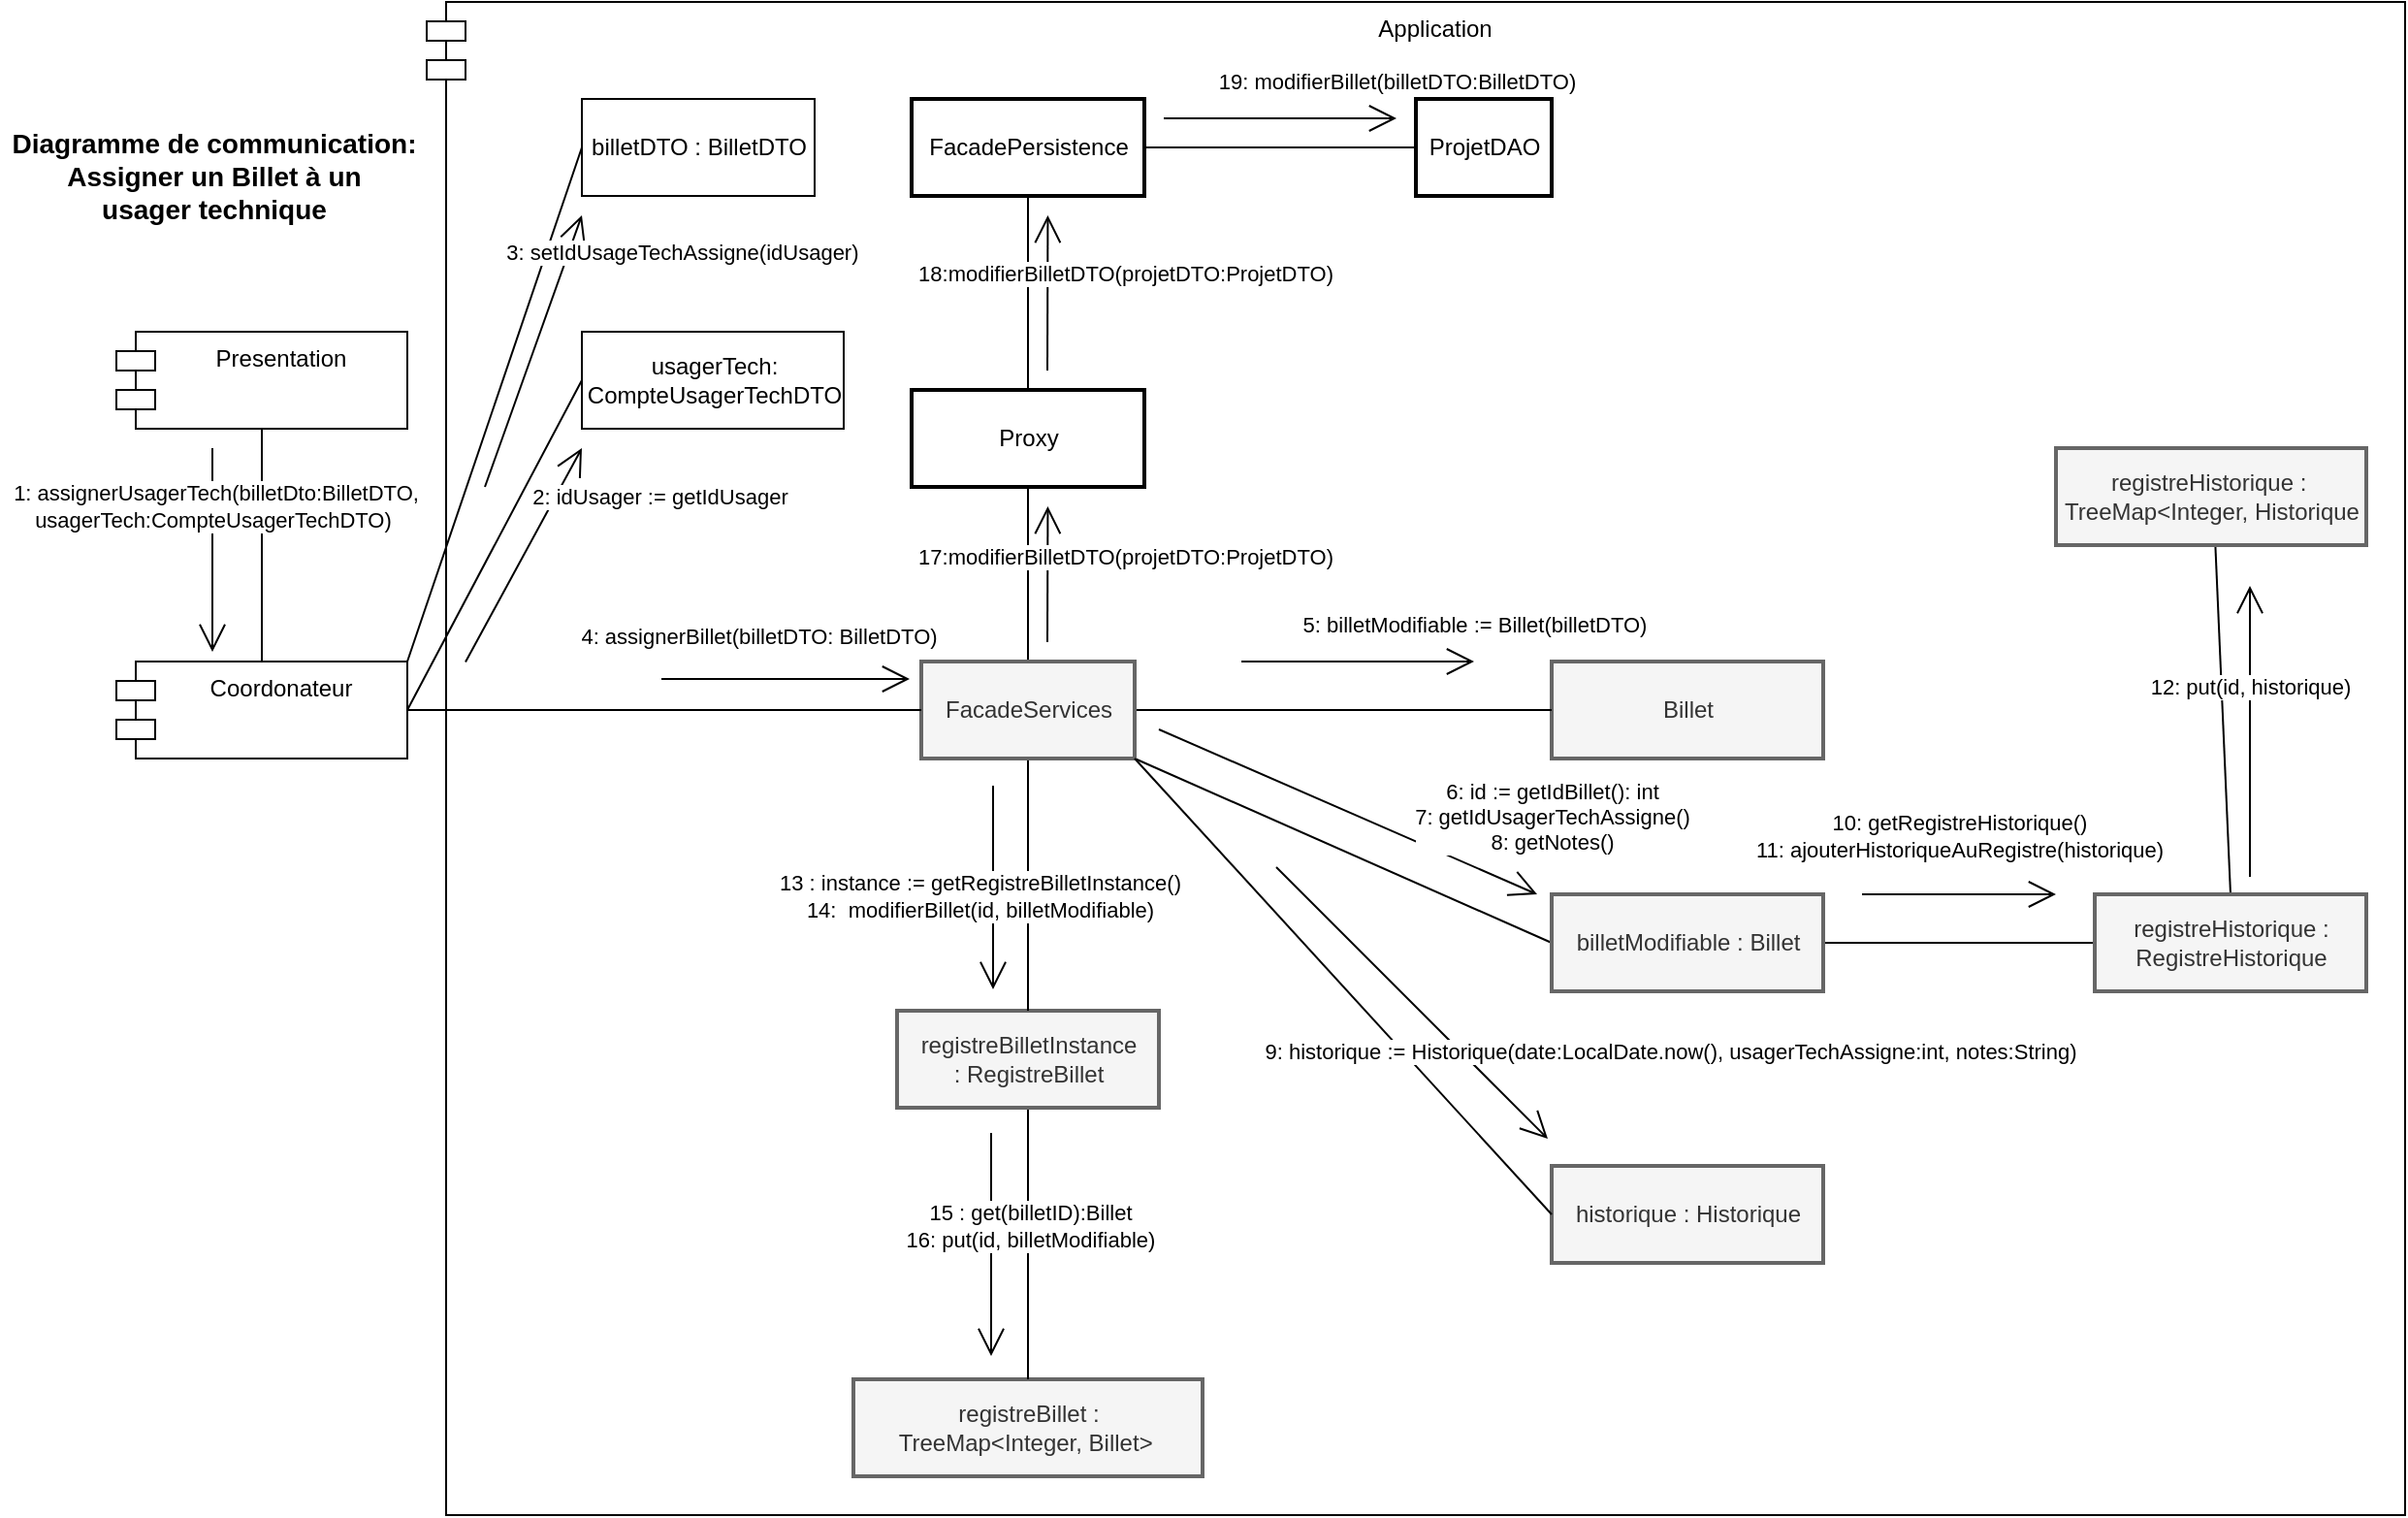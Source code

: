 <mxfile version="20.0.4" type="github">
  <diagram id="K1A0gdIgGlU09U6Z1tWm" name="Page-1">
    <mxGraphModel dx="3117" dy="2318" grid="1" gridSize="10" guides="1" tooltips="1" connect="1" arrows="1" fold="1" page="1" pageScale="1" pageWidth="850" pageHeight="1100" math="0" shadow="0">
      <root>
        <mxCell id="0" />
        <mxCell id="1" parent="0" />
        <mxCell id="Q0hlBnye1vxd4wSXMvIL-1" value="Coordonateur" style="shape=module;align=left;spacingLeft=20;align=center;verticalAlign=top;" parent="1" vertex="1">
          <mxGeometry x="-770" y="-760" width="150" height="50" as="geometry" />
        </mxCell>
        <mxCell id="Q0hlBnye1vxd4wSXMvIL-2" value="Application" style="shape=module;align=left;spacingLeft=20;align=center;verticalAlign=top;" parent="1" vertex="1">
          <mxGeometry x="-610" y="-1100" width="1020" height="780" as="geometry" />
        </mxCell>
        <mxCell id="Q0hlBnye1vxd4wSXMvIL-3" value="registreBillet : &lt;br&gt;TreeMap&amp;lt;Integer, Billet&amp;gt;&amp;nbsp;" style="html=1;strokeWidth=2;fillColor=#f5f5f5;fontColor=#333333;strokeColor=#666666;" parent="1" vertex="1">
          <mxGeometry x="-390" y="-390" width="180" height="50" as="geometry" />
        </mxCell>
        <mxCell id="Q0hlBnye1vxd4wSXMvIL-4" value="Billet" style="html=1;strokeWidth=2;fillColor=#f5f5f5;fontColor=#333333;strokeColor=#666666;" parent="1" vertex="1">
          <mxGeometry x="-30" y="-760" width="140" height="50" as="geometry" />
        </mxCell>
        <mxCell id="Q0hlBnye1vxd4wSXMvIL-6" style="edgeStyle=orthogonalEdgeStyle;rounded=0;orthogonalLoop=1;jettySize=auto;html=1;exitX=0.5;exitY=1;exitDx=0;exitDy=0;entryX=0.5;entryY=0;entryDx=0;entryDy=0;endArrow=none;endFill=0;" parent="1" source="Q0hlBnye1vxd4wSXMvIL-7" target="Q0hlBnye1vxd4wSXMvIL-3" edge="1">
          <mxGeometry relative="1" as="geometry" />
        </mxCell>
        <mxCell id="Q0hlBnye1vxd4wSXMvIL-7" value="registreBilletInstance &lt;br&gt;: RegistreBillet" style="html=1;strokeWidth=2;fillColor=#f5f5f5;fontColor=#333333;strokeColor=#666666;" parent="1" vertex="1">
          <mxGeometry x="-367.5" y="-580" width="135" height="50" as="geometry" />
        </mxCell>
        <mxCell id="Q0hlBnye1vxd4wSXMvIL-8" style="edgeStyle=orthogonalEdgeStyle;rounded=0;orthogonalLoop=1;jettySize=auto;html=1;entryX=0.5;entryY=0;entryDx=0;entryDy=0;endArrow=none;endFill=0;" parent="1" source="Q0hlBnye1vxd4wSXMvIL-9" target="Q0hlBnye1vxd4wSXMvIL-7" edge="1">
          <mxGeometry relative="1" as="geometry" />
        </mxCell>
        <mxCell id="s4aZlPcwz5mY8ynWsoka-8" style="edgeStyle=orthogonalEdgeStyle;rounded=0;orthogonalLoop=1;jettySize=auto;html=1;endArrow=none;endFill=0;" parent="1" source="Q0hlBnye1vxd4wSXMvIL-9" target="Q0hlBnye1vxd4wSXMvIL-4" edge="1">
          <mxGeometry relative="1" as="geometry" />
        </mxCell>
        <mxCell id="rW0M4Xy_rFsf5ODnMl7E-7" style="rounded=0;orthogonalLoop=1;jettySize=auto;html=1;entryX=0;entryY=0.5;entryDx=0;entryDy=0;exitX=1;exitY=1;exitDx=0;exitDy=0;endArrow=none;endFill=0;" parent="1" source="Q0hlBnye1vxd4wSXMvIL-9" target="rW0M4Xy_rFsf5ODnMl7E-4" edge="1">
          <mxGeometry relative="1" as="geometry" />
        </mxCell>
        <mxCell id="YOQWvfRqO_vfq4cSrj6_-11" style="edgeStyle=orthogonalEdgeStyle;rounded=0;orthogonalLoop=1;jettySize=auto;html=1;entryX=0.5;entryY=1;entryDx=0;entryDy=0;endArrow=none;endFill=0;" edge="1" parent="1" source="Q0hlBnye1vxd4wSXMvIL-9" target="YOQWvfRqO_vfq4cSrj6_-2">
          <mxGeometry relative="1" as="geometry" />
        </mxCell>
        <mxCell id="Q0hlBnye1vxd4wSXMvIL-9" value="FacadeServices" style="html=1;strokeWidth=2;fillColor=#f5f5f5;fontColor=#333333;strokeColor=#666666;" parent="1" vertex="1">
          <mxGeometry x="-355" y="-760" width="110" height="50" as="geometry" />
        </mxCell>
        <mxCell id="Q0hlBnye1vxd4wSXMvIL-10" value="" style="endArrow=open;endFill=1;endSize=12;html=1;rounded=0;" parent="1" edge="1">
          <mxGeometry width="160" relative="1" as="geometry">
            <mxPoint x="-489" y="-751" as="sourcePoint" />
            <mxPoint x="-361" y="-751" as="targetPoint" />
          </mxGeometry>
        </mxCell>
        <mxCell id="Q0hlBnye1vxd4wSXMvIL-11" value="4: assignerBillet(billetDTO: BilletDTO)" style="edgeLabel;html=1;align=center;verticalAlign=middle;resizable=0;points=[];" parent="Q0hlBnye1vxd4wSXMvIL-10" connectable="0" vertex="1">
          <mxGeometry x="0.176" relative="1" as="geometry">
            <mxPoint x="-26" y="-22" as="offset" />
          </mxGeometry>
        </mxCell>
        <mxCell id="Q0hlBnye1vxd4wSXMvIL-12" value="" style="endArrow=open;endFill=1;endSize=12;html=1;rounded=0;exitX=1;exitY=0.5;exitDx=0;exitDy=0;" parent="1" edge="1">
          <mxGeometry width="160" relative="1" as="geometry">
            <mxPoint x="-232.5" y="-725" as="sourcePoint" />
            <mxPoint x="-37.5" y="-640" as="targetPoint" />
          </mxGeometry>
        </mxCell>
        <mxCell id="Q0hlBnye1vxd4wSXMvIL-13" value="6: id := getIdBillet(): int&lt;br&gt;7: getIdUsagerTechAssigne()&lt;br&gt;8: getNotes()" style="edgeLabel;html=1;align=center;verticalAlign=middle;resizable=0;points=[];" parent="Q0hlBnye1vxd4wSXMvIL-12" connectable="0" vertex="1">
          <mxGeometry x="0.176" relative="1" as="geometry">
            <mxPoint x="88" y="-5" as="offset" />
          </mxGeometry>
        </mxCell>
        <mxCell id="Q0hlBnye1vxd4wSXMvIL-14" value="" style="endArrow=open;endFill=1;endSize=12;html=1;rounded=0;" parent="1" edge="1">
          <mxGeometry width="160" relative="1" as="geometry">
            <mxPoint x="-318" y="-696" as="sourcePoint" />
            <mxPoint x="-318" y="-591" as="targetPoint" />
            <Array as="points" />
          </mxGeometry>
        </mxCell>
        <mxCell id="Q0hlBnye1vxd4wSXMvIL-15" value="13 : instance := getRegistreBilletInstance()&lt;br&gt;14: &amp;nbsp;modifierBillet(id, billetModifiable)" style="edgeLabel;html=1;align=center;verticalAlign=middle;resizable=0;points=[];" parent="Q0hlBnye1vxd4wSXMvIL-14" connectable="0" vertex="1">
          <mxGeometry x="0.176" relative="1" as="geometry">
            <mxPoint x="-7" y="-5" as="offset" />
          </mxGeometry>
        </mxCell>
        <mxCell id="Q0hlBnye1vxd4wSXMvIL-16" value="" style="endArrow=open;endFill=1;endSize=12;html=1;rounded=0;" parent="1" edge="1">
          <mxGeometry width="160" relative="1" as="geometry">
            <mxPoint x="-319" y="-517" as="sourcePoint" />
            <mxPoint x="-319" y="-402" as="targetPoint" />
          </mxGeometry>
        </mxCell>
        <mxCell id="Q0hlBnye1vxd4wSXMvIL-17" value="15 : get(billetID):Billet&lt;br&gt;16: put(id, billetModifiable)" style="edgeLabel;html=1;align=center;verticalAlign=middle;resizable=0;points=[];" parent="Q0hlBnye1vxd4wSXMvIL-16" connectable="0" vertex="1">
          <mxGeometry x="0.176" relative="1" as="geometry">
            <mxPoint x="20" y="-20" as="offset" />
          </mxGeometry>
        </mxCell>
        <mxCell id="Q0hlBnye1vxd4wSXMvIL-18" value="" style="endArrow=none;html=1;rounded=0;exitX=1;exitY=0.5;exitDx=0;exitDy=0;entryX=0;entryY=0.5;entryDx=0;entryDy=0;" parent="1" source="Q0hlBnye1vxd4wSXMvIL-1" target="Q0hlBnye1vxd4wSXMvIL-9" edge="1">
          <mxGeometry width="50" height="50" relative="1" as="geometry">
            <mxPoint x="-110" y="-590" as="sourcePoint" />
            <mxPoint x="-60" y="-640" as="targetPoint" />
          </mxGeometry>
        </mxCell>
        <mxCell id="Q0hlBnye1vxd4wSXMvIL-20" value="Diagramme de communication:&lt;br style=&quot;font-size: 14px;&quot;&gt;Assigner un Billet à un&lt;br&gt;usager technique" style="text;html=1;align=center;verticalAlign=middle;resizable=0;points=[];autosize=1;strokeColor=none;fillColor=none;fontStyle=1;fontSize=14;" parent="1" vertex="1">
          <mxGeometry x="-830" y="-1040" width="220" height="60" as="geometry" />
        </mxCell>
        <mxCell id="UpY99hM2pIeia6sripPj-9" style="edgeStyle=none;rounded=0;orthogonalLoop=1;jettySize=auto;html=1;exitX=0;exitY=0.5;exitDx=0;exitDy=0;entryX=1;entryY=0.5;entryDx=0;entryDy=0;endArrow=none;endFill=0;" parent="1" source="s4aZlPcwz5mY8ynWsoka-1" target="Q0hlBnye1vxd4wSXMvIL-1" edge="1">
          <mxGeometry relative="1" as="geometry" />
        </mxCell>
        <mxCell id="s4aZlPcwz5mY8ynWsoka-1" value="usagerTech:&lt;br&gt;CompteUsagerTechDTO" style="html=1;" parent="1" vertex="1">
          <mxGeometry x="-530" y="-930" width="135" height="50" as="geometry" />
        </mxCell>
        <mxCell id="rW0M4Xy_rFsf5ODnMl7E-1" value="historique : Historique" style="html=1;strokeWidth=2;fillColor=#f5f5f5;fontColor=#333333;strokeColor=#666666;" parent="1" vertex="1">
          <mxGeometry x="-30" y="-500" width="140" height="50" as="geometry" />
        </mxCell>
        <mxCell id="rW0M4Xy_rFsf5ODnMl7E-13" style="edgeStyle=none;rounded=0;orthogonalLoop=1;jettySize=auto;html=1;exitX=0.5;exitY=0;exitDx=0;exitDy=0;entryX=0.5;entryY=0;entryDx=0;entryDy=0;endArrow=none;endFill=0;" parent="1" source="rW0M4Xy_rFsf5ODnMl7E-2" target="rW0M4Xy_rFsf5ODnMl7E-3" edge="1">
          <mxGeometry relative="1" as="geometry" />
        </mxCell>
        <mxCell id="rW0M4Xy_rFsf5ODnMl7E-2" value="registreHistorique :&amp;nbsp;&lt;br&gt;TreeMap&amp;lt;Integer, Historique" style="html=1;strokeWidth=2;fillColor=#f5f5f5;fontColor=#333333;strokeColor=#666666;" parent="1" vertex="1">
          <mxGeometry x="230" y="-870" width="160" height="50" as="geometry" />
        </mxCell>
        <mxCell id="rW0M4Xy_rFsf5ODnMl7E-14" style="edgeStyle=none;rounded=0;orthogonalLoop=1;jettySize=auto;html=1;entryX=1;entryY=0.5;entryDx=0;entryDy=0;endArrow=none;endFill=0;" parent="1" source="rW0M4Xy_rFsf5ODnMl7E-3" target="rW0M4Xy_rFsf5ODnMl7E-4" edge="1">
          <mxGeometry relative="1" as="geometry" />
        </mxCell>
        <mxCell id="rW0M4Xy_rFsf5ODnMl7E-3" value="registreHistorique : &lt;br&gt;RegistreHistorique" style="html=1;strokeWidth=2;fillColor=#f5f5f5;fontColor=#333333;strokeColor=#666666;" parent="1" vertex="1">
          <mxGeometry x="250" y="-640" width="140" height="50" as="geometry" />
        </mxCell>
        <mxCell id="rW0M4Xy_rFsf5ODnMl7E-8" style="edgeStyle=none;rounded=0;orthogonalLoop=1;jettySize=auto;html=1;entryX=0;entryY=0.5;entryDx=0;entryDy=0;endArrow=none;endFill=0;exitX=1;exitY=1;exitDx=0;exitDy=0;" parent="1" source="Q0hlBnye1vxd4wSXMvIL-9" target="rW0M4Xy_rFsf5ODnMl7E-1" edge="1">
          <mxGeometry relative="1" as="geometry" />
        </mxCell>
        <mxCell id="rW0M4Xy_rFsf5ODnMl7E-4" value="billetModifiable : Billet" style="html=1;strokeWidth=2;fillColor=#f5f5f5;fontColor=#333333;strokeColor=#666666;" parent="1" vertex="1">
          <mxGeometry x="-30" y="-640" width="140" height="50" as="geometry" />
        </mxCell>
        <mxCell id="rW0M4Xy_rFsf5ODnMl7E-5" value="" style="endArrow=open;endFill=1;endSize=12;html=1;rounded=0;" parent="1" edge="1">
          <mxGeometry width="160" relative="1" as="geometry">
            <mxPoint x="-190" y="-760" as="sourcePoint" />
            <mxPoint x="-70" y="-760" as="targetPoint" />
          </mxGeometry>
        </mxCell>
        <mxCell id="rW0M4Xy_rFsf5ODnMl7E-6" value="5: billetModifiable := Billet(billetDTO)" style="edgeLabel;html=1;align=center;verticalAlign=middle;resizable=0;points=[];" parent="rW0M4Xy_rFsf5ODnMl7E-5" connectable="0" vertex="1">
          <mxGeometry x="0.176" relative="1" as="geometry">
            <mxPoint x="49" y="-19" as="offset" />
          </mxGeometry>
        </mxCell>
        <mxCell id="rW0M4Xy_rFsf5ODnMl7E-9" value="" style="endArrow=open;endFill=1;endSize=12;html=1;rounded=0;exitX=1;exitY=0.5;exitDx=0;exitDy=0;entryX=0;entryY=0;entryDx=0;entryDy=0;" parent="1" edge="1">
          <mxGeometry width="160" relative="1" as="geometry">
            <mxPoint x="-172.0" y="-654" as="sourcePoint" />
            <mxPoint x="-32.0" y="-514" as="targetPoint" />
          </mxGeometry>
        </mxCell>
        <mxCell id="rW0M4Xy_rFsf5ODnMl7E-10" value="9: historique := Historique(date:LocalDate.now(), usagerTechAssigne:int, notes:String)" style="edgeLabel;html=1;align=center;verticalAlign=middle;resizable=0;points=[];" parent="rW0M4Xy_rFsf5ODnMl7E-9" connectable="0" vertex="1">
          <mxGeometry x="0.176" relative="1" as="geometry">
            <mxPoint x="120" y="12" as="offset" />
          </mxGeometry>
        </mxCell>
        <mxCell id="rW0M4Xy_rFsf5ODnMl7E-11" value="" style="endArrow=open;endFill=1;endSize=12;html=1;rounded=0;entryX=0.25;entryY=1;entryDx=0;entryDy=0;" parent="1" edge="1">
          <mxGeometry width="160" relative="1" as="geometry">
            <mxPoint x="330" y="-649" as="sourcePoint" />
            <mxPoint x="330" y="-799" as="targetPoint" />
          </mxGeometry>
        </mxCell>
        <mxCell id="rW0M4Xy_rFsf5ODnMl7E-15" value="12: put(id, historique)" style="edgeLabel;html=1;align=center;verticalAlign=middle;resizable=0;points=[];" parent="rW0M4Xy_rFsf5ODnMl7E-11" vertex="1" connectable="0">
          <mxGeometry x="0.312" relative="1" as="geometry">
            <mxPoint as="offset" />
          </mxGeometry>
        </mxCell>
        <mxCell id="rW0M4Xy_rFsf5ODnMl7E-16" value="" style="endArrow=open;endFill=1;endSize=12;html=1;rounded=0;" parent="1" edge="1">
          <mxGeometry width="160" relative="1" as="geometry">
            <mxPoint x="130.0" y="-640" as="sourcePoint" />
            <mxPoint x="230" y="-640" as="targetPoint" />
          </mxGeometry>
        </mxCell>
        <mxCell id="rW0M4Xy_rFsf5ODnMl7E-17" value="10: getRegistreHistorique()&lt;br&gt;11: ajouterHistoriqueAuRegistre(historique)" style="edgeLabel;html=1;align=center;verticalAlign=middle;resizable=0;points=[];" parent="rW0M4Xy_rFsf5ODnMl7E-16" connectable="0" vertex="1">
          <mxGeometry x="0.176" relative="1" as="geometry">
            <mxPoint x="-9" y="-30" as="offset" />
          </mxGeometry>
        </mxCell>
        <mxCell id="UpY99hM2pIeia6sripPj-2" style="edgeStyle=orthogonalEdgeStyle;rounded=0;orthogonalLoop=1;jettySize=auto;html=1;entryX=0.5;entryY=0;entryDx=0;entryDy=0;endArrow=none;endFill=0;" parent="1" source="UpY99hM2pIeia6sripPj-1" target="Q0hlBnye1vxd4wSXMvIL-1" edge="1">
          <mxGeometry relative="1" as="geometry" />
        </mxCell>
        <mxCell id="UpY99hM2pIeia6sripPj-1" value="Presentation" style="shape=module;align=left;spacingLeft=20;align=center;verticalAlign=top;" parent="1" vertex="1">
          <mxGeometry x="-770" y="-930" width="150" height="50" as="geometry" />
        </mxCell>
        <mxCell id="UpY99hM2pIeia6sripPj-3" value="" style="endArrow=open;endFill=1;endSize=12;html=1;rounded=0;" parent="1" edge="1">
          <mxGeometry width="160" relative="1" as="geometry">
            <mxPoint x="-720.5" y="-870" as="sourcePoint" />
            <mxPoint x="-720.5" y="-765" as="targetPoint" />
            <Array as="points" />
          </mxGeometry>
        </mxCell>
        <mxCell id="UpY99hM2pIeia6sripPj-4" value="1: assignerUsagerTech(billetDto:BilletDTO, &lt;br&gt;usagerTech:CompteUsagerTechDTO)&amp;nbsp;" style="edgeLabel;html=1;align=center;verticalAlign=middle;resizable=0;points=[];" parent="UpY99hM2pIeia6sripPj-3" connectable="0" vertex="1">
          <mxGeometry x="0.176" relative="1" as="geometry">
            <mxPoint x="1" y="-32" as="offset" />
          </mxGeometry>
        </mxCell>
        <mxCell id="UpY99hM2pIeia6sripPj-8" style="edgeStyle=none;rounded=0;orthogonalLoop=1;jettySize=auto;html=1;exitX=0;exitY=0.5;exitDx=0;exitDy=0;entryX=1;entryY=0;entryDx=0;entryDy=0;endArrow=none;endFill=0;" parent="1" source="UpY99hM2pIeia6sripPj-5" target="Q0hlBnye1vxd4wSXMvIL-1" edge="1">
          <mxGeometry relative="1" as="geometry" />
        </mxCell>
        <mxCell id="UpY99hM2pIeia6sripPj-5" value="billetDTO : BilletDTO" style="html=1;" parent="1" vertex="1">
          <mxGeometry x="-530" y="-1050" width="120" height="50" as="geometry" />
        </mxCell>
        <mxCell id="UpY99hM2pIeia6sripPj-10" value="" style="endArrow=open;endFill=1;endSize=12;html=1;rounded=0;" parent="1" edge="1">
          <mxGeometry width="160" relative="1" as="geometry">
            <mxPoint x="-580" y="-850" as="sourcePoint" />
            <mxPoint x="-530" y="-990" as="targetPoint" />
          </mxGeometry>
        </mxCell>
        <mxCell id="UpY99hM2pIeia6sripPj-14" value="3: setIdUsageTechAssigne(idUsager)&amp;nbsp;" style="edgeLabel;html=1;align=center;verticalAlign=middle;resizable=0;points=[];" parent="UpY99hM2pIeia6sripPj-10" vertex="1" connectable="0">
          <mxGeometry x="0.288" y="1" relative="1" as="geometry">
            <mxPoint x="72" y="-31" as="offset" />
          </mxGeometry>
        </mxCell>
        <mxCell id="UpY99hM2pIeia6sripPj-15" value="" style="endArrow=open;endFill=1;endSize=12;html=1;rounded=0;" parent="1" edge="1">
          <mxGeometry width="160" relative="1" as="geometry">
            <mxPoint x="-590" y="-759.75" as="sourcePoint" />
            <mxPoint x="-530" y="-870" as="targetPoint" />
            <Array as="points" />
          </mxGeometry>
        </mxCell>
        <mxCell id="UpY99hM2pIeia6sripPj-16" value="2: idUsager := getIdUsager" style="edgeLabel;html=1;align=center;verticalAlign=middle;resizable=0;points=[];" parent="UpY99hM2pIeia6sripPj-15" vertex="1" connectable="0">
          <mxGeometry x="0.288" y="1" relative="1" as="geometry">
            <mxPoint x="62" y="-14" as="offset" />
          </mxGeometry>
        </mxCell>
        <mxCell id="YOQWvfRqO_vfq4cSrj6_-1" style="edgeStyle=none;rounded=0;orthogonalLoop=1;jettySize=auto;html=1;entryX=0.5;entryY=0;entryDx=0;entryDy=0;fontSize=21;endArrow=none;endFill=0;strokeWidth=1;" edge="1" parent="1" source="YOQWvfRqO_vfq4cSrj6_-2" target="YOQWvfRqO_vfq4cSrj6_-5">
          <mxGeometry relative="1" as="geometry" />
        </mxCell>
        <mxCell id="YOQWvfRqO_vfq4cSrj6_-2" value="Proxy" style="html=1;strokeWidth=2;" vertex="1" parent="1">
          <mxGeometry x="-360" y="-900" width="120" height="50" as="geometry" />
        </mxCell>
        <mxCell id="YOQWvfRqO_vfq4cSrj6_-4" style="edgeStyle=none;rounded=0;orthogonalLoop=1;jettySize=auto;html=1;entryX=1;entryY=0.5;entryDx=0;entryDy=0;fontSize=21;endArrow=none;endFill=0;strokeWidth=1;" edge="1" parent="1" source="YOQWvfRqO_vfq4cSrj6_-5" target="YOQWvfRqO_vfq4cSrj6_-8">
          <mxGeometry relative="1" as="geometry" />
        </mxCell>
        <mxCell id="YOQWvfRqO_vfq4cSrj6_-5" value="FacadePersistence" style="html=1;strokeWidth=2;" vertex="1" parent="1">
          <mxGeometry x="-360" y="-1050" width="120" height="50" as="geometry" />
        </mxCell>
        <mxCell id="YOQWvfRqO_vfq4cSrj6_-6" value="" style="endArrow=open;endFill=1;endSize=12;html=1;rounded=0;" edge="1" parent="1">
          <mxGeometry width="160" relative="1" as="geometry">
            <mxPoint x="-290" y="-770" as="sourcePoint" />
            <mxPoint x="-289.78" y="-840" as="targetPoint" />
          </mxGeometry>
        </mxCell>
        <mxCell id="YOQWvfRqO_vfq4cSrj6_-7" value="17:modifierBilletDTO(projetDTO:ProjetDTO)" style="edgeLabel;html=1;align=center;verticalAlign=middle;resizable=0;points=[];" connectable="0" vertex="1" parent="YOQWvfRqO_vfq4cSrj6_-6">
          <mxGeometry x="0.176" relative="1" as="geometry">
            <mxPoint x="40" y="-3" as="offset" />
          </mxGeometry>
        </mxCell>
        <mxCell id="YOQWvfRqO_vfq4cSrj6_-8" value="ProjetDAO" style="html=1;strokeWidth=2;" vertex="1" parent="1">
          <mxGeometry x="-100" y="-1050" width="70" height="50" as="geometry" />
        </mxCell>
        <mxCell id="YOQWvfRqO_vfq4cSrj6_-13" value="" style="endArrow=open;endFill=1;endSize=12;html=1;rounded=0;" edge="1" parent="1">
          <mxGeometry width="160" relative="1" as="geometry">
            <mxPoint x="-290" y="-910" as="sourcePoint" />
            <mxPoint x="-289.78" y="-990" as="targetPoint" />
          </mxGeometry>
        </mxCell>
        <mxCell id="YOQWvfRqO_vfq4cSrj6_-14" value="18:modifierBilletDTO(projetDTO:ProjetDTO)" style="edgeLabel;html=1;align=center;verticalAlign=middle;resizable=0;points=[];" connectable="0" vertex="1" parent="YOQWvfRqO_vfq4cSrj6_-13">
          <mxGeometry x="0.176" relative="1" as="geometry">
            <mxPoint x="40" y="-3" as="offset" />
          </mxGeometry>
        </mxCell>
        <mxCell id="YOQWvfRqO_vfq4cSrj6_-15" value="" style="endArrow=open;endFill=1;endSize=12;html=1;rounded=0;" edge="1" parent="1">
          <mxGeometry width="160" relative="1" as="geometry">
            <mxPoint x="-230" y="-1040" as="sourcePoint" />
            <mxPoint x="-110" y="-1040" as="targetPoint" />
          </mxGeometry>
        </mxCell>
        <mxCell id="YOQWvfRqO_vfq4cSrj6_-16" value="19: modifierBillet(billetDTO:BilletDTO)" style="edgeLabel;html=1;align=center;verticalAlign=middle;resizable=0;points=[];" connectable="0" vertex="1" parent="YOQWvfRqO_vfq4cSrj6_-15">
          <mxGeometry x="0.176" relative="1" as="geometry">
            <mxPoint x="49" y="-19" as="offset" />
          </mxGeometry>
        </mxCell>
      </root>
    </mxGraphModel>
  </diagram>
</mxfile>
